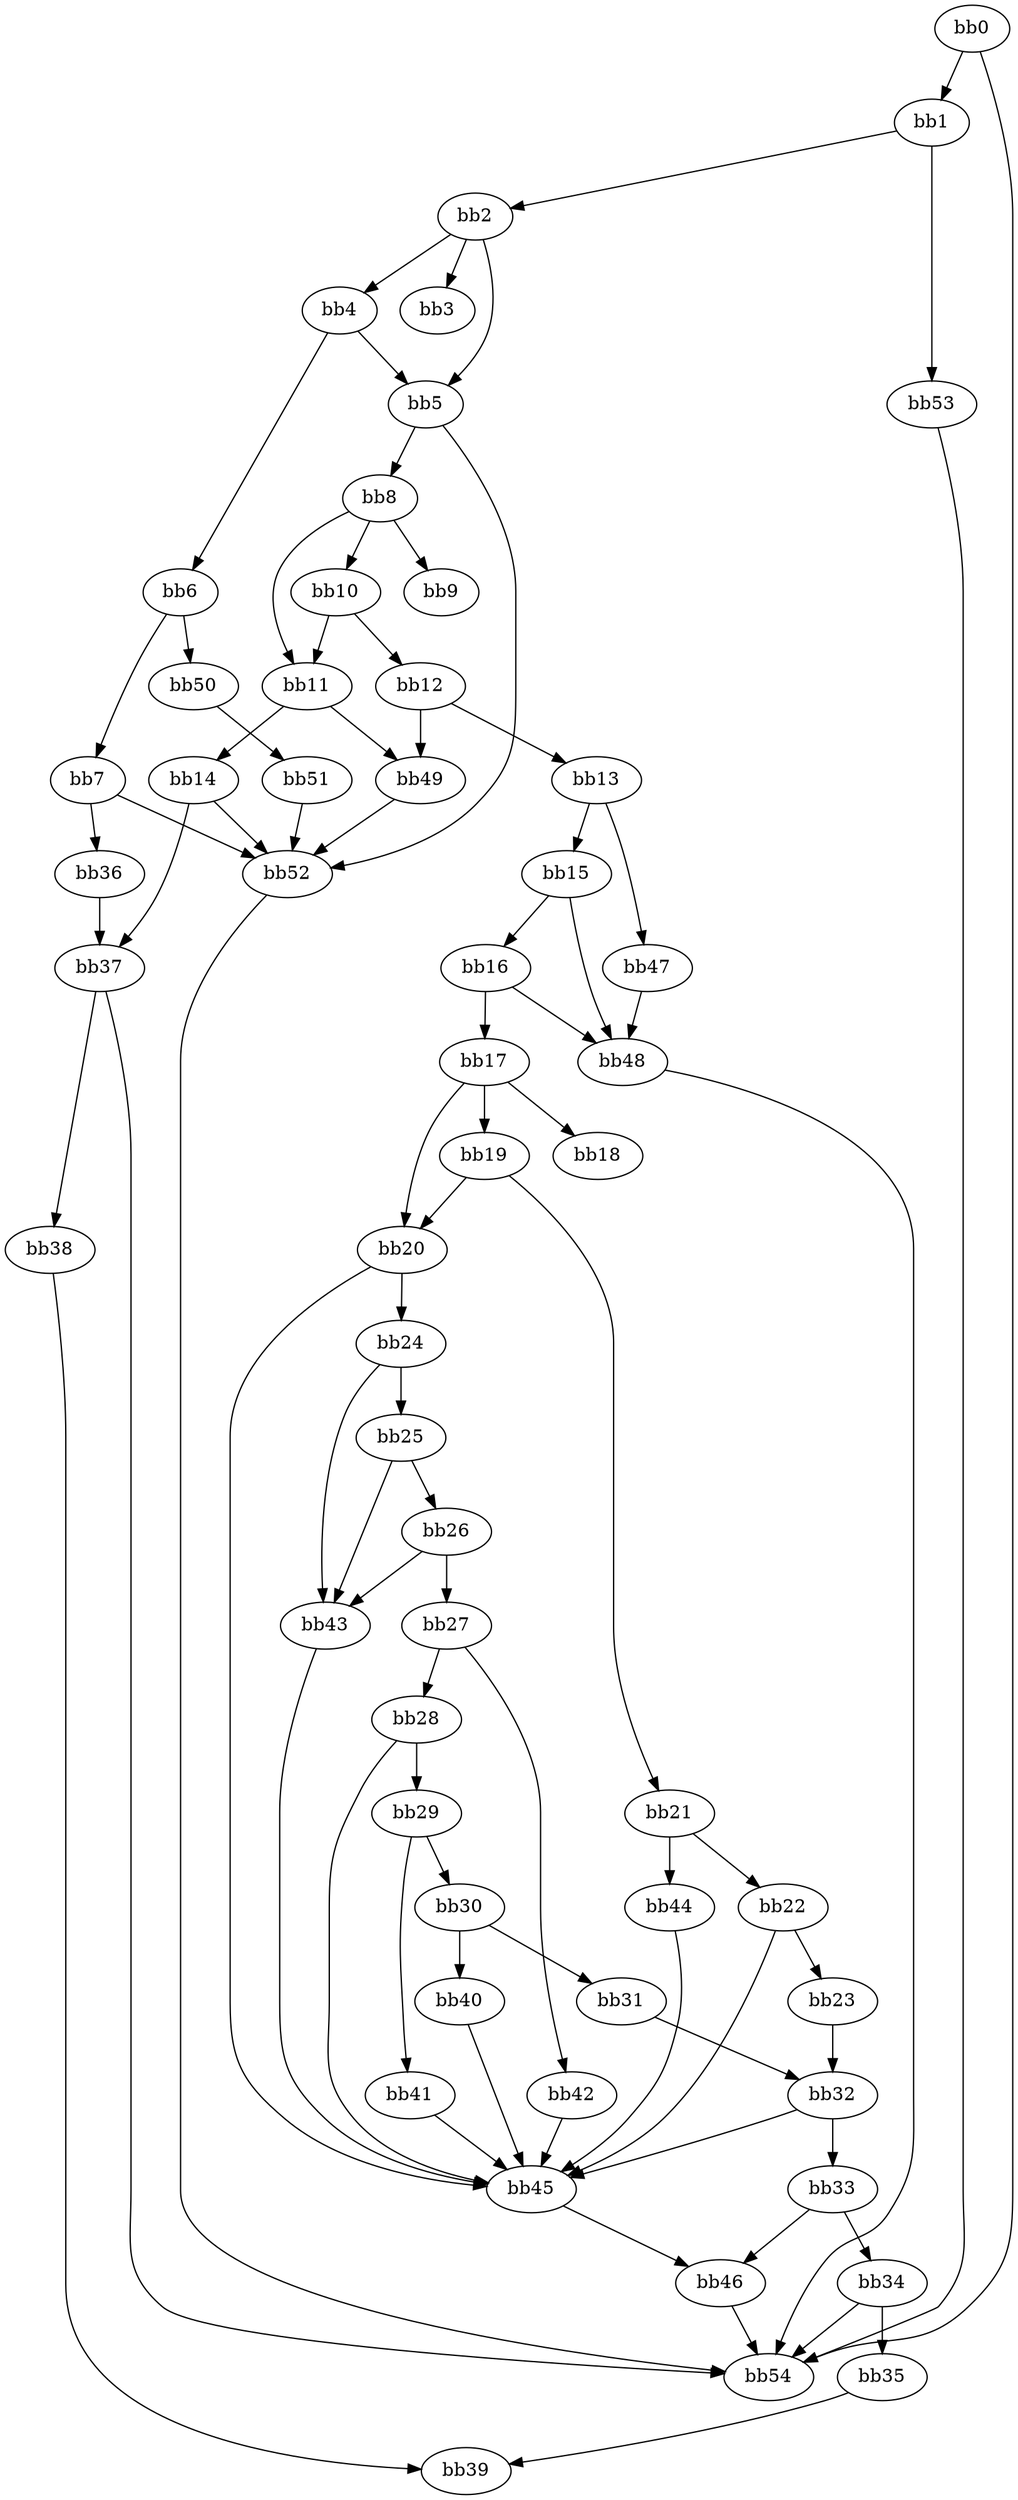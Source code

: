 digraph {
    0 [ label = "bb0\l" ]
    1 [ label = "bb1\l" ]
    2 [ label = "bb2\l" ]
    3 [ label = "bb3\l" ]
    4 [ label = "bb4\l" ]
    5 [ label = "bb5\l" ]
    6 [ label = "bb6\l" ]
    7 [ label = "bb7\l" ]
    8 [ label = "bb8\l" ]
    9 [ label = "bb9\l" ]
    10 [ label = "bb10\l" ]
    11 [ label = "bb11\l" ]
    12 [ label = "bb12\l" ]
    13 [ label = "bb13\l" ]
    14 [ label = "bb14\l" ]
    15 [ label = "bb15\l" ]
    16 [ label = "bb16\l" ]
    17 [ label = "bb17\l" ]
    18 [ label = "bb18\l" ]
    19 [ label = "bb19\l" ]
    20 [ label = "bb20\l" ]
    21 [ label = "bb21\l" ]
    22 [ label = "bb22\l" ]
    23 [ label = "bb23\l" ]
    24 [ label = "bb24\l" ]
    25 [ label = "bb25\l" ]
    26 [ label = "bb26\l" ]
    27 [ label = "bb27\l" ]
    28 [ label = "bb28\l" ]
    29 [ label = "bb29\l" ]
    30 [ label = "bb30\l" ]
    31 [ label = "bb31\l" ]
    32 [ label = "bb32\l" ]
    33 [ label = "bb33\l" ]
    34 [ label = "bb34\l" ]
    35 [ label = "bb35\l" ]
    36 [ label = "bb36\l" ]
    37 [ label = "bb37\l" ]
    38 [ label = "bb38\l" ]
    39 [ label = "bb39\l" ]
    40 [ label = "bb40\l" ]
    41 [ label = "bb41\l" ]
    42 [ label = "bb42\l" ]
    43 [ label = "bb43\l" ]
    44 [ label = "bb44\l" ]
    45 [ label = "bb45\l" ]
    46 [ label = "bb46\l" ]
    47 [ label = "bb47\l" ]
    48 [ label = "bb48\l" ]
    49 [ label = "bb49\l" ]
    50 [ label = "bb50\l" ]
    51 [ label = "bb51\l" ]
    52 [ label = "bb52\l" ]
    53 [ label = "bb53\l" ]
    54 [ label = "bb54\l" ]
    0 -> 1 [ ]
    0 -> 54 [ ]
    1 -> 2 [ ]
    1 -> 53 [ ]
    2 -> 3 [ ]
    2 -> 4 [ ]
    2 -> 5 [ ]
    4 -> 5 [ ]
    4 -> 6 [ ]
    5 -> 8 [ ]
    5 -> 52 [ ]
    6 -> 7 [ ]
    6 -> 50 [ ]
    7 -> 36 [ ]
    7 -> 52 [ ]
    8 -> 9 [ ]
    8 -> 10 [ ]
    8 -> 11 [ ]
    10 -> 11 [ ]
    10 -> 12 [ ]
    11 -> 14 [ ]
    11 -> 49 [ ]
    12 -> 13 [ ]
    12 -> 49 [ ]
    13 -> 15 [ ]
    13 -> 47 [ ]
    14 -> 37 [ ]
    14 -> 52 [ ]
    15 -> 16 [ ]
    15 -> 48 [ ]
    16 -> 17 [ ]
    16 -> 48 [ ]
    17 -> 18 [ ]
    17 -> 19 [ ]
    17 -> 20 [ ]
    19 -> 20 [ ]
    19 -> 21 [ ]
    20 -> 24 [ ]
    20 -> 45 [ ]
    21 -> 22 [ ]
    21 -> 44 [ ]
    22 -> 23 [ ]
    22 -> 45 [ ]
    23 -> 32 [ ]
    24 -> 25 [ ]
    24 -> 43 [ ]
    25 -> 26 [ ]
    25 -> 43 [ ]
    26 -> 27 [ ]
    26 -> 43 [ ]
    27 -> 28 [ ]
    27 -> 42 [ ]
    28 -> 29 [ ]
    28 -> 45 [ ]
    29 -> 30 [ ]
    29 -> 41 [ ]
    30 -> 31 [ ]
    30 -> 40 [ ]
    31 -> 32 [ ]
    32 -> 33 [ ]
    32 -> 45 [ ]
    33 -> 34 [ ]
    33 -> 46 [ ]
    34 -> 35 [ ]
    34 -> 54 [ ]
    35 -> 39 [ ]
    36 -> 37 [ ]
    37 -> 38 [ ]
    37 -> 54 [ ]
    38 -> 39 [ ]
    40 -> 45 [ ]
    41 -> 45 [ ]
    42 -> 45 [ ]
    43 -> 45 [ ]
    44 -> 45 [ ]
    45 -> 46 [ ]
    46 -> 54 [ ]
    47 -> 48 [ ]
    48 -> 54 [ ]
    49 -> 52 [ ]
    50 -> 51 [ ]
    51 -> 52 [ ]
    52 -> 54 [ ]
    53 -> 54 [ ]
}

